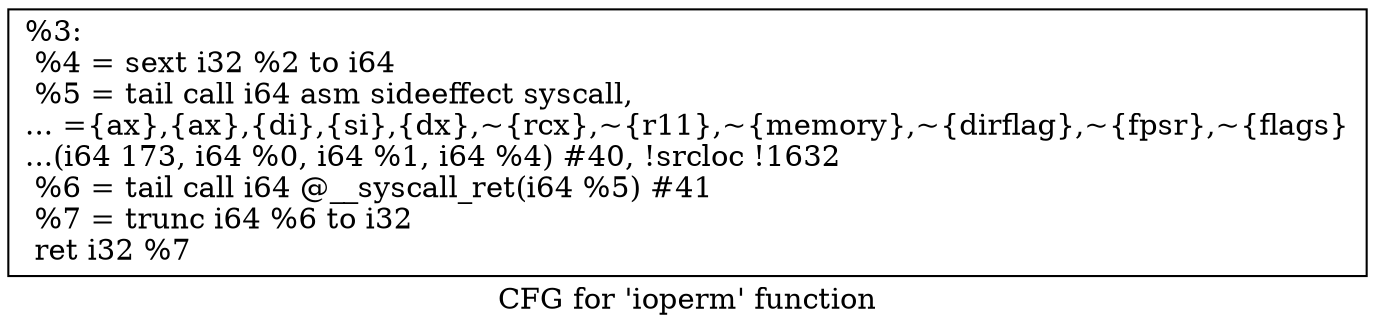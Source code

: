 digraph "CFG for 'ioperm' function" {
	label="CFG for 'ioperm' function";

	Node0x1c75840 [shape=record,label="{%3:\l  %4 = sext i32 %2 to i64\l  %5 = tail call i64 asm sideeffect syscall,\l... =\{ax\},\{ax\},\{di\},\{si\},\{dx\},~\{rcx\},~\{r11\},~\{memory\},~\{dirflag\},~\{fpsr\},~\{flags\}\l...(i64 173, i64 %0, i64 %1, i64 %4) #40, !srcloc !1632\l  %6 = tail call i64 @__syscall_ret(i64 %5) #41\l  %7 = trunc i64 %6 to i32\l  ret i32 %7\l}"];
}
